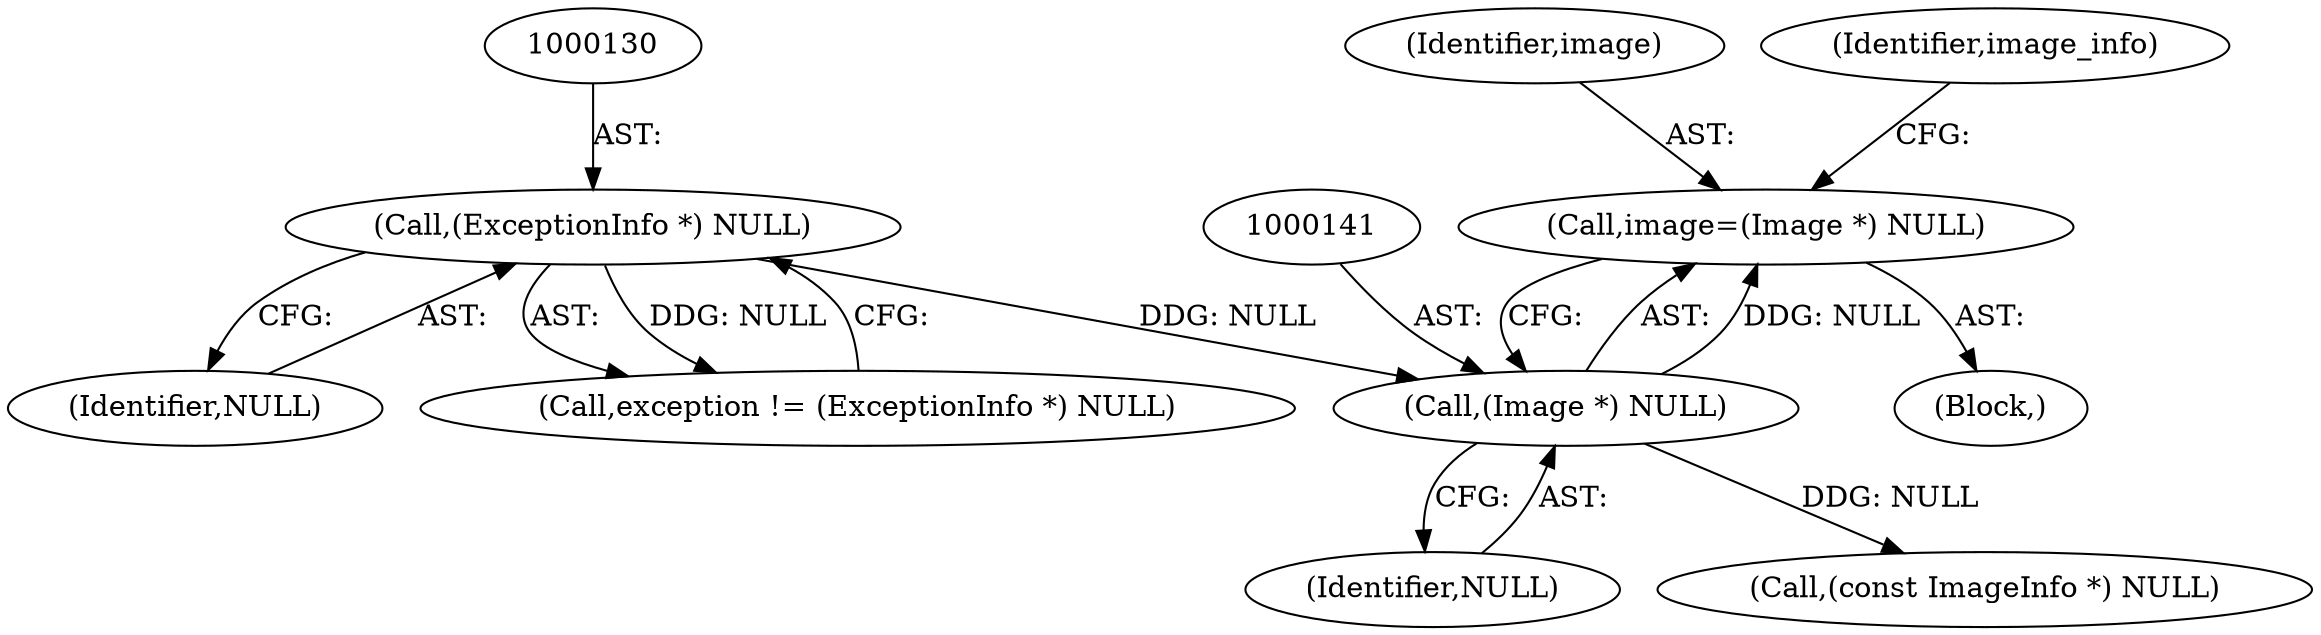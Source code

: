 digraph "0_ImageMagick_f6e9d0d9955e85bdd7540b251cd50d598dacc5e6_55@pointer" {
"1000138" [label="(Call,image=(Image *) NULL)"];
"1000140" [label="(Call,(Image *) NULL)"];
"1000129" [label="(Call,(ExceptionInfo *) NULL)"];
"1000142" [label="(Identifier,NULL)"];
"1000103" [label="(Block,)"];
"1000131" [label="(Identifier,NULL)"];
"1000139" [label="(Identifier,image)"];
"1000138" [label="(Call,image=(Image *) NULL)"];
"1000129" [label="(Call,(ExceptionInfo *) NULL)"];
"1000127" [label="(Call,exception != (ExceptionInfo *) NULL)"];
"1000140" [label="(Call,(Image *) NULL)"];
"1000159" [label="(Identifier,image_info)"];
"1000160" [label="(Call,(const ImageInfo *) NULL)"];
"1000138" -> "1000103"  [label="AST: "];
"1000138" -> "1000140"  [label="CFG: "];
"1000139" -> "1000138"  [label="AST: "];
"1000140" -> "1000138"  [label="AST: "];
"1000159" -> "1000138"  [label="CFG: "];
"1000140" -> "1000138"  [label="DDG: NULL"];
"1000140" -> "1000142"  [label="CFG: "];
"1000141" -> "1000140"  [label="AST: "];
"1000142" -> "1000140"  [label="AST: "];
"1000129" -> "1000140"  [label="DDG: NULL"];
"1000140" -> "1000160"  [label="DDG: NULL"];
"1000129" -> "1000127"  [label="AST: "];
"1000129" -> "1000131"  [label="CFG: "];
"1000130" -> "1000129"  [label="AST: "];
"1000131" -> "1000129"  [label="AST: "];
"1000127" -> "1000129"  [label="CFG: "];
"1000129" -> "1000127"  [label="DDG: NULL"];
}
